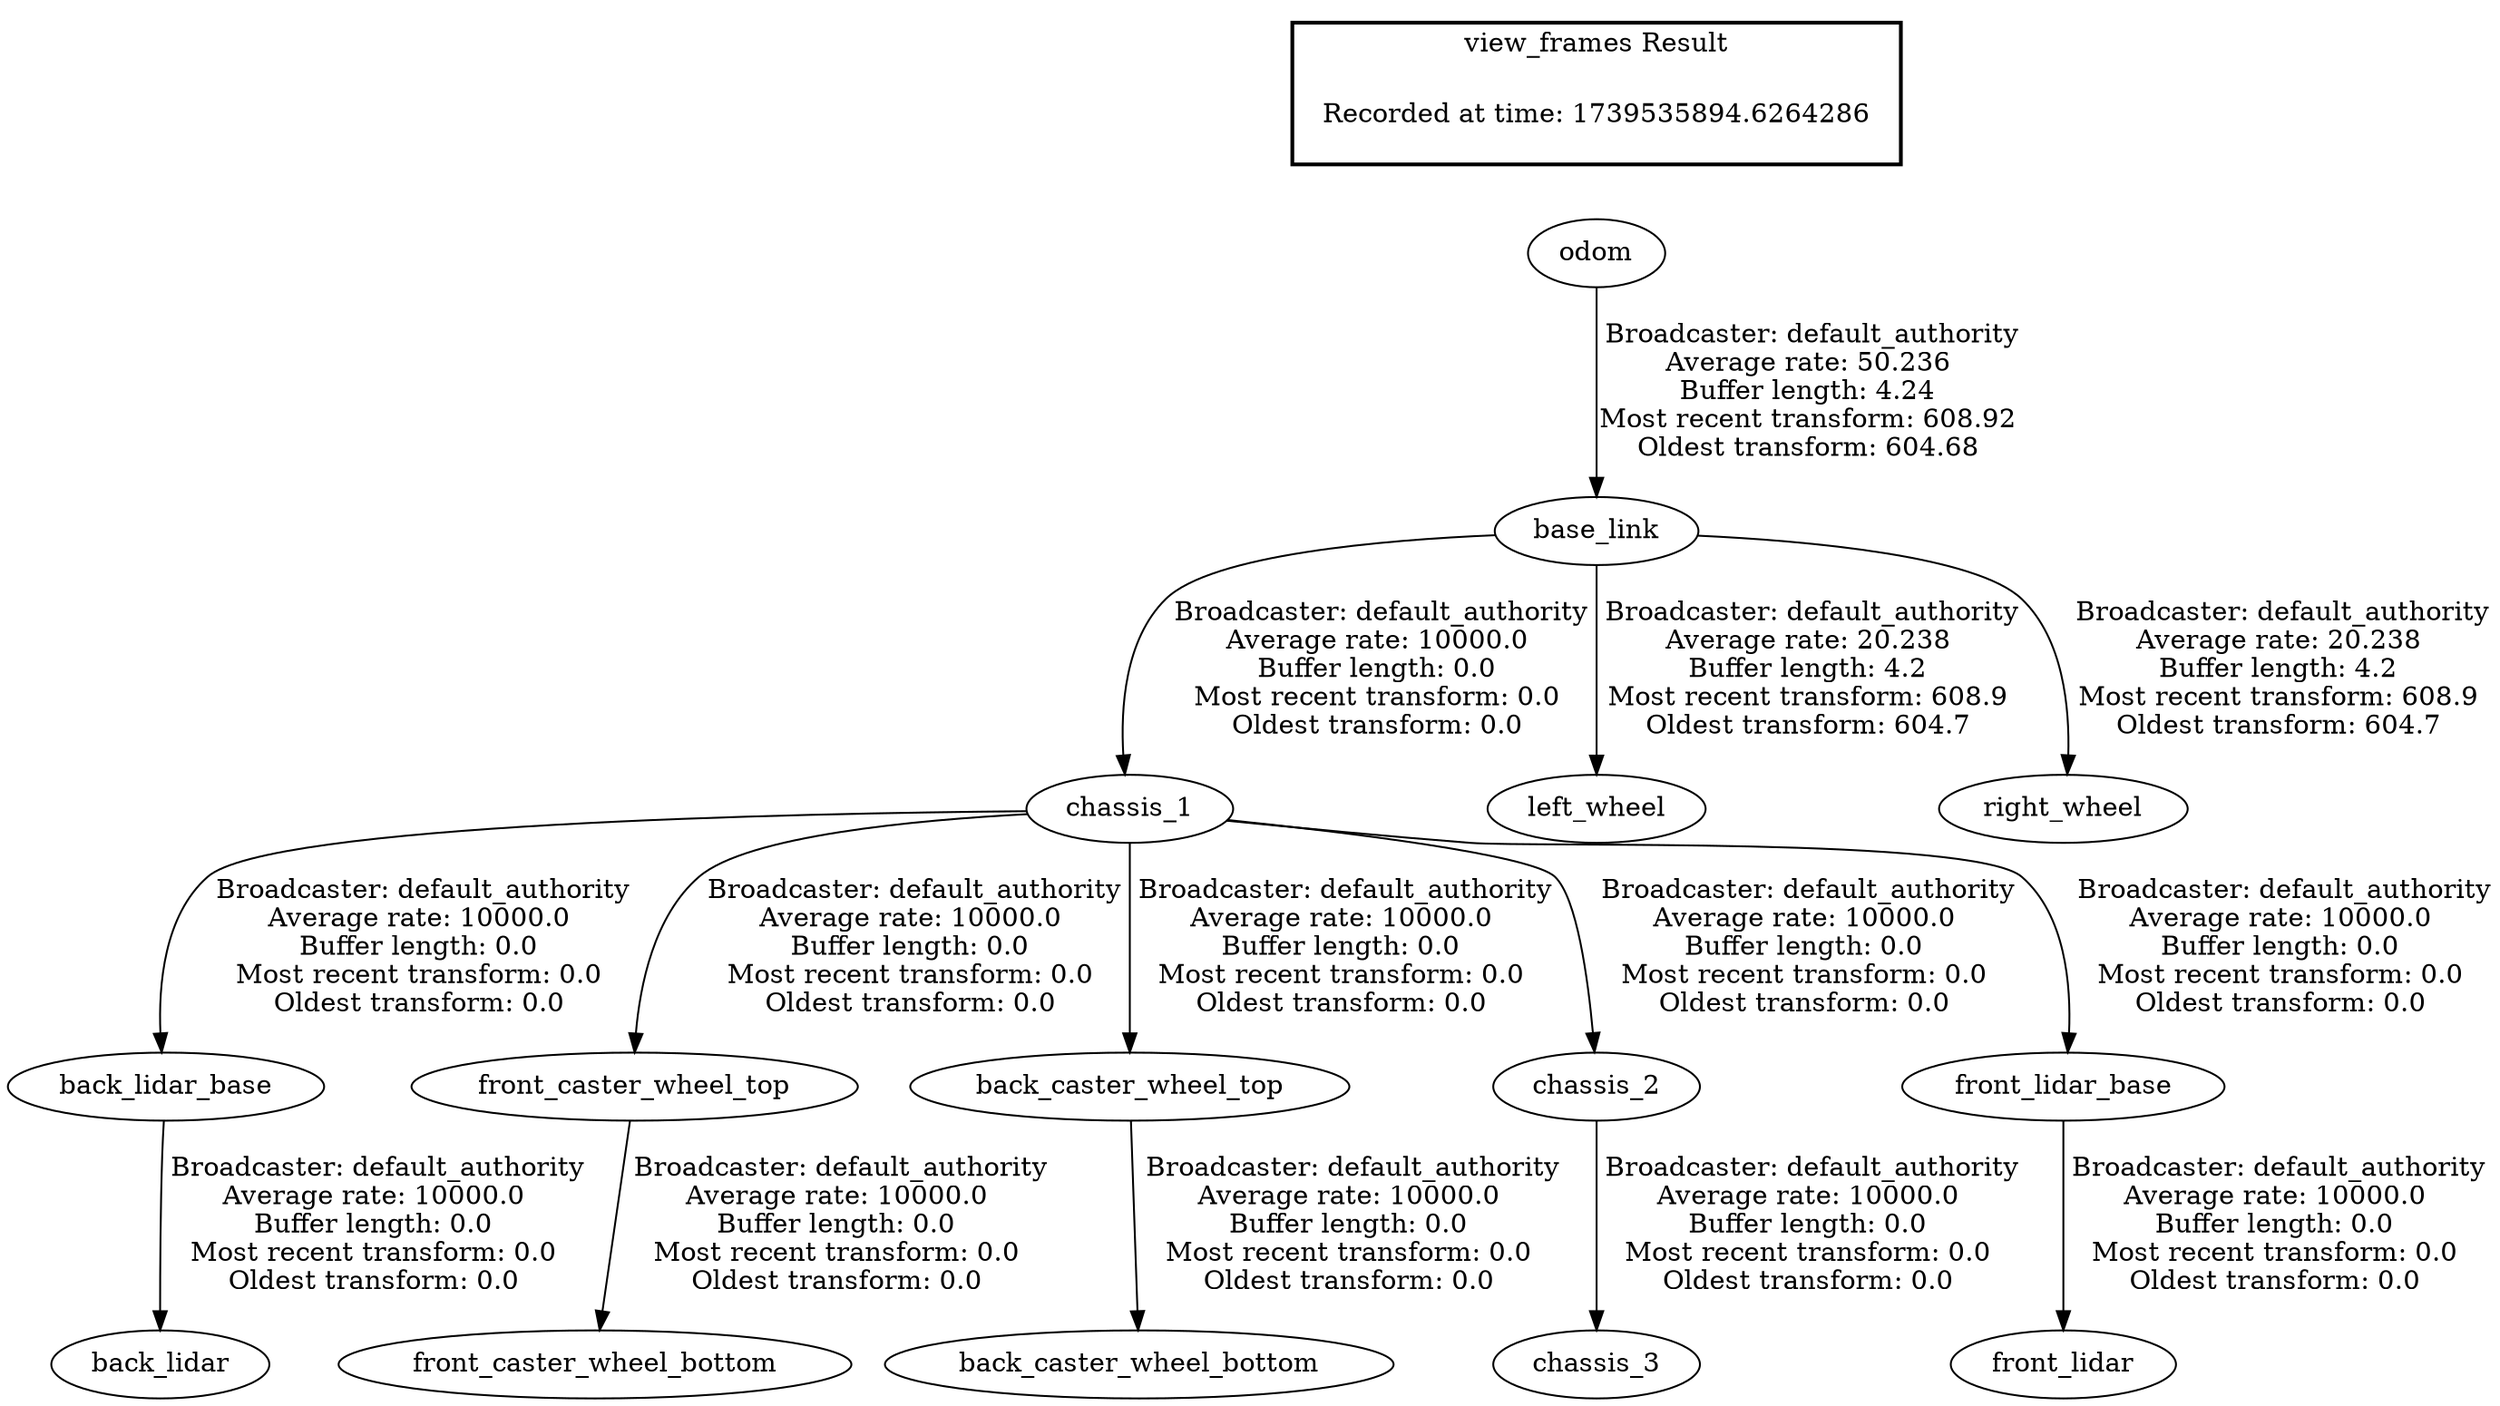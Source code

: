 digraph G {
"odom" -> "base_link"[label=" Broadcaster: default_authority\nAverage rate: 50.236\nBuffer length: 4.24\nMost recent transform: 608.92\nOldest transform: 604.68\n"];
"back_lidar_base" -> "back_lidar"[label=" Broadcaster: default_authority\nAverage rate: 10000.0\nBuffer length: 0.0\nMost recent transform: 0.0\nOldest transform: 0.0\n"];
"chassis_1" -> "back_lidar_base"[label=" Broadcaster: default_authority\nAverage rate: 10000.0\nBuffer length: 0.0\nMost recent transform: 0.0\nOldest transform: 0.0\n"];
"base_link" -> "chassis_1"[label=" Broadcaster: default_authority\nAverage rate: 10000.0\nBuffer length: 0.0\nMost recent transform: 0.0\nOldest transform: 0.0\n"];
"chassis_1" -> "front_caster_wheel_top"[label=" Broadcaster: default_authority\nAverage rate: 10000.0\nBuffer length: 0.0\nMost recent transform: 0.0\nOldest transform: 0.0\n"];
"front_caster_wheel_top" -> "front_caster_wheel_bottom"[label=" Broadcaster: default_authority\nAverage rate: 10000.0\nBuffer length: 0.0\nMost recent transform: 0.0\nOldest transform: 0.0\n"];
"chassis_1" -> "back_caster_wheel_top"[label=" Broadcaster: default_authority\nAverage rate: 10000.0\nBuffer length: 0.0\nMost recent transform: 0.0\nOldest transform: 0.0\n"];
"back_caster_wheel_top" -> "back_caster_wheel_bottom"[label=" Broadcaster: default_authority\nAverage rate: 10000.0\nBuffer length: 0.0\nMost recent transform: 0.0\nOldest transform: 0.0\n"];
"chassis_1" -> "chassis_2"[label=" Broadcaster: default_authority\nAverage rate: 10000.0\nBuffer length: 0.0\nMost recent transform: 0.0\nOldest transform: 0.0\n"];
"chassis_1" -> "front_lidar_base"[label=" Broadcaster: default_authority\nAverage rate: 10000.0\nBuffer length: 0.0\nMost recent transform: 0.0\nOldest transform: 0.0\n"];
"chassis_2" -> "chassis_3"[label=" Broadcaster: default_authority\nAverage rate: 10000.0\nBuffer length: 0.0\nMost recent transform: 0.0\nOldest transform: 0.0\n"];
"front_lidar_base" -> "front_lidar"[label=" Broadcaster: default_authority\nAverage rate: 10000.0\nBuffer length: 0.0\nMost recent transform: 0.0\nOldest transform: 0.0\n"];
"base_link" -> "left_wheel"[label=" Broadcaster: default_authority\nAverage rate: 20.238\nBuffer length: 4.2\nMost recent transform: 608.9\nOldest transform: 604.7\n"];
"base_link" -> "right_wheel"[label=" Broadcaster: default_authority\nAverage rate: 20.238\nBuffer length: 4.2\nMost recent transform: 608.9\nOldest transform: 604.7\n"];
edge [style=invis];
 subgraph cluster_legend { style=bold; color=black; label ="view_frames Result";
"Recorded at time: 1739535894.6264286"[ shape=plaintext ] ;
}->"odom";
}